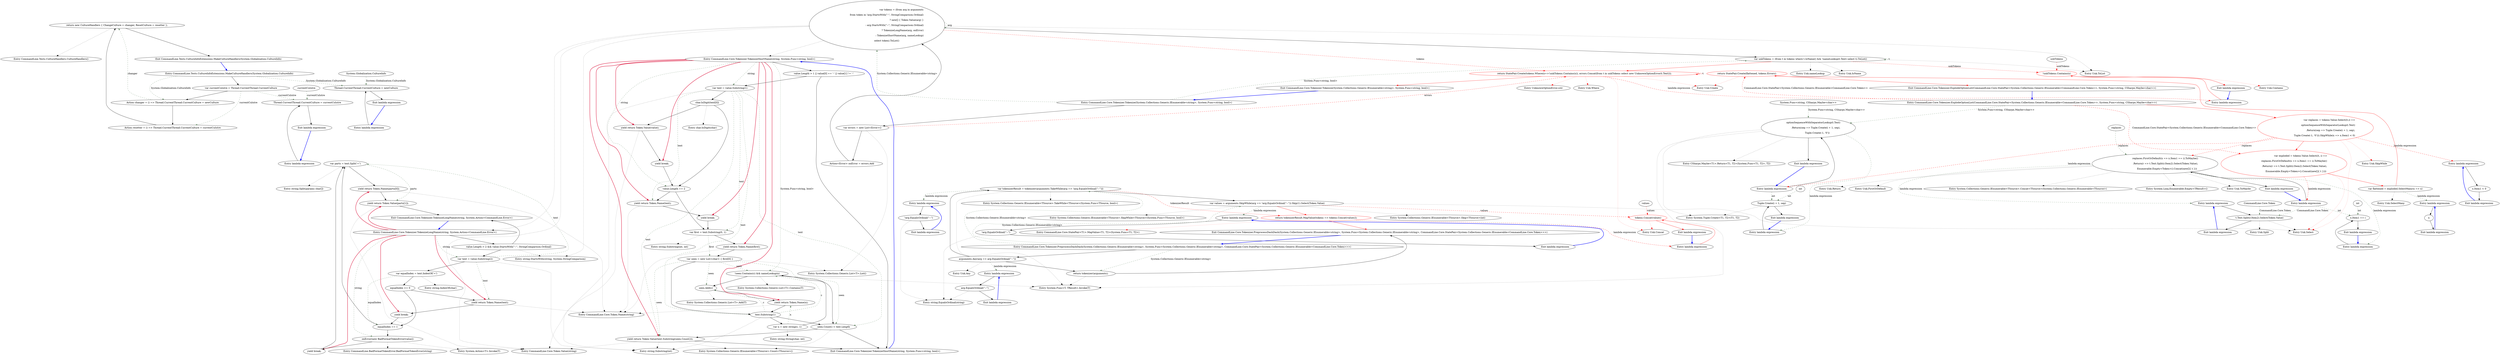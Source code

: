 digraph  {
m1_6 [label="Entry CommandLine.Tests.CultureHandlers.CultureHandlers()", span="12-12", cluster="CommandLine.Tests.CultureHandlers.CultureHandlers()", file="InstanceBuilder.cs"];
m1_10 [label="Entry lambda expression", span="26-26", cluster="lambda expression", file="InstanceBuilder.cs"];
m1_8 [label="Thread.CurrentThread.CurrentCulture = newCulture", span="24-24", cluster="lambda expression", file="InstanceBuilder.cs"];
m1_11 [label="Thread.CurrentThread.CurrentCulture = currentCulutre", span="26-26", cluster="lambda expression", file="InstanceBuilder.cs"];
m1_7 [label="Entry lambda expression", span="24-24", cluster="lambda expression", file="InstanceBuilder.cs"];
m1_9 [label="Exit lambda expression", span="24-24", cluster="lambda expression", file="InstanceBuilder.cs"];
m1_12 [label="Exit lambda expression", span="26-26", cluster="lambda expression", file="InstanceBuilder.cs"];
m1_0 [label="Entry CommandLine.Tests.CultureInfoExtensions.MakeCultureHandlers(System.Globalization.CultureInfo)", span="20-20", cluster="CommandLine.Tests.CultureInfoExtensions.MakeCultureHandlers(System.Globalization.CultureInfo)", file="InstanceBuilder.cs"];
m1_1 [label="var currentCulutre = Thread.CurrentThread.CurrentCulture", span="22-22", cluster="CommandLine.Tests.CultureInfoExtensions.MakeCultureHandlers(System.Globalization.CultureInfo)", file="InstanceBuilder.cs"];
m1_2 [label="Action changer = () => Thread.CurrentThread.CurrentCulture = newCulture", span="24-24", cluster="CommandLine.Tests.CultureInfoExtensions.MakeCultureHandlers(System.Globalization.CultureInfo)", file="InstanceBuilder.cs"];
m1_3 [label="Action resetter = () => Thread.CurrentThread.CurrentCulture = currentCulutre", span="26-26", cluster="CommandLine.Tests.CultureInfoExtensions.MakeCultureHandlers(System.Globalization.CultureInfo)", file="InstanceBuilder.cs"];
m1_4 [label="return new CultureHandlers { ChangeCulture = changer, ResetCulture = resetter };", span="28-28", cluster="CommandLine.Tests.CultureInfoExtensions.MakeCultureHandlers(System.Globalization.CultureInfo)", file="InstanceBuilder.cs"];
m1_5 [label="Exit CommandLine.Tests.CultureInfoExtensions.MakeCultureHandlers(System.Globalization.CultureInfo)", span="20-20", cluster="CommandLine.Tests.CultureInfoExtensions.MakeCultureHandlers(System.Globalization.CultureInfo)", file="InstanceBuilder.cs"];
m1_13 [label="System.Globalization.CultureInfo", span="", file="InstanceBuilder.cs"];
m1_14 [label=currentCulutre, span="", file="InstanceBuilder.cs"];
m2_130 [label="Entry string.Split(params char[])", span="0-0", cluster="string.Split(params char[])", file="Tokenizer.cs"];
m2_62 [label="Entry CSharpx.Maybe<T1>.Return<T1, T2>(System.Func<T1, T2>, T2)", span="126-126", cluster="CSharpx.Maybe<T1>.Return<T1, T2>(System.Func<T1, T2>, T2)", file="Tokenizer.cs"];
m2_14 [label="Entry Unk.nameLookup", span="", cluster="Unk.nameLookup", file="Tokenizer.cs"];
m2_75 [label="Entry System.Collections.Generic.IEnumerable<TSource>.Concat<TSource>(System.Collections.Generic.IEnumerable<TSource>)", span="0-0", cluster="System.Collections.Generic.IEnumerable<TSource>.Concat<TSource>(System.Collections.Generic.IEnumerable<TSource>)", file="Tokenizer.cs"];
m2_128 [label="Entry CommandLine.BadFormatTokenError.BadFormatTokenError(string)", span="196-196", cluster="CommandLine.BadFormatTokenError.BadFormatTokenError(string)", file="Tokenizer.cs"];
m2_8 [label="Entry string.StartsWith(string, System.StringComparison)", span="0-0", cluster="string.StartsWith(string, System.StringComparison)", file="Tokenizer.cs"];
m2_56 [label="Entry Unk.SkipWhile", span="", cluster="Unk.SkipWhile", file="Tokenizer.cs"];
m2_108 [label="Entry CommandLine.Core.Token.Name(string)", span="19-19", cluster="CommandLine.Core.Token.Name(string)", file="Tokenizer.cs"];
m2_129 [label="Entry System.Action<T>.Invoke(T)", span="0-0", cluster="System.Action<T>.Invoke(T)", file="Tokenizer.cs"];
m2_30 [label="Entry Unk.Any", span="", cluster="Unk.Any", file="Tokenizer.cs"];
m2_9 [label="Entry CommandLine.Core.Token.Value(string)", span="24-24", cluster="CommandLine.Core.Token.Value(string)", file="Tokenizer.cs"];
m2_13 [label="Entry Unk.IsName", span="", cluster="Unk.IsName", file="Tokenizer.cs"];
m2_32 [label="Entry System.Func<T, TResult>.Invoke(T)", span="0-0", cluster="System.Func<T, TResult>.Invoke(T)", file="Tokenizer.cs"];
m2_15 [label="Entry Unk.Where", span="", cluster="Unk.Where", file="Tokenizer.cs"];
m2_18 [label="Entry Unk.Create", span="", cluster="Unk.Create", file="Tokenizer.cs"];
m2_74 [label="Entry System.Linq.Enumerable.Empty<TResult>()", span="0-0", cluster="System.Linq.Enumerable.Empty<TResult>()", file="Tokenizer.cs"];
m2_109 [label="Entry string.Substring(int, int)", span="0-0", cluster="string.Substring(int, int)", file="Tokenizer.cs"];
m2_110 [label="Entry string.String(char, int)", span="0-0", cluster="string.String(char, int)", file="Tokenizer.cs"];
m2_22 [label="Entry Unk.Contains", span="", cluster="Unk.Contains", file="Tokenizer.cs"];
m2_73 [label="Entry Unk.ToMaybe", span="", cluster="Unk.ToMaybe", file="Tokenizer.cs"];
m2_61 [label="Entry System.Tuple.Create<T1, T2>(T1, T2)", span="0-0", cluster="System.Tuple.Create<T1, T2>(T1, T2)", file="Tokenizer.cs"];
m2_80 [label="Entry lambda expression", span="56-56", cluster="lambda expression", file="Tokenizer.cs"];
m2_20 [label="!unkTokens.Contains(x)", span="29-29", cluster="lambda expression", color=red, community=0, file="Tokenizer.cs"];
m2_19 [label="Entry lambda expression", span="29-29", cluster="lambda expression", file="Tokenizer.cs"];
m2_21 [label="Exit lambda expression", span="29-29", cluster="lambda expression", file="Tokenizer.cs"];
m2_37 [label="Entry lambda expression", span="36-36", cluster="lambda expression", file="Tokenizer.cs"];
m2_41 [label="Entry lambda expression", span="38-38", cluster="lambda expression", file="Tokenizer.cs"];
m2_44 [label="Entry lambda expression", span="39-39", cluster="lambda expression", file="Tokenizer.cs"];
m2_48 [label="tokens.Concat(values)", span="40-40", cluster="lambda expression", color=red, community=0, file="Tokenizer.cs"];
m2_47 [label="Entry lambda expression", span="40-40", cluster="lambda expression", file="Tokenizer.cs"];
m2_38 [label="arg.EqualsOrdinal(''--'')", span="36-36", cluster="lambda expression", file="Tokenizer.cs"];
m2_39 [label="Exit lambda expression", span="36-36", cluster="lambda expression", file="Tokenizer.cs"];
m2_42 [label="!arg.EqualsOrdinal(''--'')", span="38-38", cluster="lambda expression", file="Tokenizer.cs"];
m2_43 [label="Exit lambda expression", span="38-38", cluster="lambda expression", file="Tokenizer.cs"];
m2_45 [label="!arg.EqualsOrdinal(''--'')", span="39-39", cluster="lambda expression", file="Tokenizer.cs"];
m2_46 [label="Exit lambda expression", span="39-39", cluster="lambda expression", file="Tokenizer.cs"];
m2_49 [label="Exit lambda expression", span="40-40", cluster="lambda expression", file="Tokenizer.cs"];
m2_59 [label="optionSequenceWithSeparatorLookup(t.Text)\r\n                    .Return(sep => Tuple.Create(i + 1, sep),\r\n                        Tuple.Create(-1, '\0'))", span="50-52", cluster="lambda expression", file="Tokenizer.cs"];
m2_58 [label="Entry lambda expression", span="49-52", cluster="lambda expression", file="Tokenizer.cs"];
m2_66 [label="Entry lambda expression", span="52-52", cluster="lambda expression", file="Tokenizer.cs"];
m2_70 [label="replaces.FirstOrDefault(x => x.Item1 == i).ToMaybe()\r\n                            .Return(r => t.Text.Split(r.Item2).Select(Token.Value),\r\n                                Enumerable.Empty<Token>().Concat(new[]{ t }))", span="55-57", cluster="lambda expression", file="Tokenizer.cs"];
m2_69 [label="Entry lambda expression", span="54-57", cluster="lambda expression", file="Tokenizer.cs"];
m2_84 [label="Entry lambda expression", span="59-59", cluster="lambda expression", file="Tokenizer.cs"];
m2_64 [label="Tuple.Create(i + 1, sep)", span="51-51", cluster="lambda expression", file="Tokenizer.cs"];
m2_60 [label="Exit lambda expression", span="49-52", cluster="lambda expression", file="Tokenizer.cs"];
m2_63 [label="Entry lambda expression", span="51-51", cluster="lambda expression", file="Tokenizer.cs"];
m2_65 [label="Exit lambda expression", span="51-51", cluster="lambda expression", file="Tokenizer.cs"];
m2_67 [label="x.Item1 < 0", span="52-52", cluster="lambda expression", file="Tokenizer.cs"];
m2_68 [label="Exit lambda expression", span="52-52", cluster="lambda expression", file="Tokenizer.cs"];
m2_78 [label="x.Item1 == i", span="55-55", cluster="lambda expression", file="Tokenizer.cs"];
m2_81 [label="t.Text.Split(r.Item2).Select(Token.Value)", span="56-56", cluster="lambda expression", file="Tokenizer.cs"];
m2_71 [label="Exit lambda expression", span="54-57", cluster="lambda expression", file="Tokenizer.cs"];
m2_77 [label="Entry lambda expression", span="55-55", cluster="lambda expression", file="Tokenizer.cs"];
m2_79 [label="Exit lambda expression", span="55-55", cluster="lambda expression", file="Tokenizer.cs"];
m2_82 [label="Exit lambda expression", span="56-56", cluster="lambda expression", file="Tokenizer.cs"];
m2_85 [label=x, span="59-59", cluster="lambda expression", file="Tokenizer.cs"];
m2_86 [label="Exit lambda expression", span="59-59", cluster="lambda expression", file="Tokenizer.cs"];
m2_34 [label="Entry System.Collections.Generic.IEnumerable<TSource>.Skip<TSource>(int)", span="0-0", cluster="System.Collections.Generic.IEnumerable<TSource>.Skip<TSource>(int)", file="Tokenizer.cs"];
m2_10 [label="Entry CommandLine.Core.Tokenizer.TokenizeLongName(string, System.Action<CommandLine.Error>)", span="109-109", cluster="CommandLine.Core.Tokenizer.TokenizeLongName(string, System.Action<CommandLine.Error>)", file="Tokenizer.cs"];
m2_114 [label="value.Length > 2 && value.StartsWith(''--'', StringComparison.Ordinal)", span="113-113", cluster="CommandLine.Core.Tokenizer.TokenizeLongName(string, System.Action<CommandLine.Error>)", file="Tokenizer.cs"];
m2_118 [label="yield return Token.Name(text);", span="119-119", cluster="CommandLine.Core.Tokenizer.TokenizeLongName(string, System.Action<CommandLine.Error>)", file="Tokenizer.cs"];
m2_119 [label="yield break;", span="120-120", cluster="CommandLine.Core.Tokenizer.TokenizeLongName(string, System.Action<CommandLine.Error>)", file="Tokenizer.cs"];
m2_122 [label="yield break;", span="125-125", cluster="CommandLine.Core.Tokenizer.TokenizeLongName(string, System.Action<CommandLine.Error>)", file="Tokenizer.cs"];
m2_124 [label="yield return Token.Name(parts[0]);", span="128-128", cluster="CommandLine.Core.Tokenizer.TokenizeLongName(string, System.Action<CommandLine.Error>)", file="Tokenizer.cs"];
m2_125 [label="yield return Token.Value(parts[1]);", span="129-129", cluster="CommandLine.Core.Tokenizer.TokenizeLongName(string, System.Action<CommandLine.Error>)", file="Tokenizer.cs"];
m2_115 [label="var text = value.Substring(2)", span="115-115", cluster="CommandLine.Core.Tokenizer.TokenizeLongName(string, System.Action<CommandLine.Error>)", file="Tokenizer.cs"];
m2_121 [label="onError(new BadFormatTokenError(value))", span="124-124", cluster="CommandLine.Core.Tokenizer.TokenizeLongName(string, System.Action<CommandLine.Error>)", file="Tokenizer.cs"];
m2_116 [label="var equalIndex = text.IndexOf('=')", span="116-116", cluster="CommandLine.Core.Tokenizer.TokenizeLongName(string, System.Action<CommandLine.Error>)", file="Tokenizer.cs"];
m2_123 [label="var parts = text.Split('=')", span="127-127", cluster="CommandLine.Core.Tokenizer.TokenizeLongName(string, System.Action<CommandLine.Error>)", file="Tokenizer.cs"];
m2_117 [label="equalIndex <= 0", span="117-117", cluster="CommandLine.Core.Tokenizer.TokenizeLongName(string, System.Action<CommandLine.Error>)", file="Tokenizer.cs"];
m2_120 [label="equalIndex == 1", span="122-122", cluster="CommandLine.Core.Tokenizer.TokenizeLongName(string, System.Action<CommandLine.Error>)", file="Tokenizer.cs"];
m2_126 [label="Exit CommandLine.Core.Tokenizer.TokenizeLongName(string, System.Action<CommandLine.Error>)", span="109-109", cluster="CommandLine.Core.Tokenizer.TokenizeLongName(string, System.Action<CommandLine.Error>)", file="Tokenizer.cs"];
m2_33 [label="Entry System.Collections.Generic.IEnumerable<TSource>.SkipWhile<TSource>(System.Func<TSource, bool>)", span="0-0", cluster="System.Collections.Generic.IEnumerable<TSource>.SkipWhile<TSource>(System.Func<TSource, bool>)", file="Tokenizer.cs"];
m2_17 [label="Entry Unk.Concat", span="", cluster="Unk.Concat", file="Tokenizer.cs"];
m2_40 [label="Entry string.EqualsOrdinal(string)", span="35-35", cluster="string.EqualsOrdinal(string)", file="Tokenizer.cs"];
m2_31 [label="Entry System.Collections.Generic.IEnumerable<TSource>.TakeWhile<TSource>(System.Func<TSource, bool>)", span="0-0", cluster="System.Collections.Generic.IEnumerable<TSource>.TakeWhile<TSource>(System.Func<TSource, bool>)", file="Tokenizer.cs"];
m2_127 [label="Entry string.IndexOf(char)", span="0-0", cluster="string.IndexOf(char)", file="Tokenizer.cs"];
m2_35 [label="Entry Unk.Select", span="", cluster="Unk.Select", file="Tokenizer.cs"];
m2_36 [label="Entry CommandLine.Core.StatePair<T1>.MapValue<T1, T2>(System.Func<T1, T2>)", span="66-66", cluster="CommandLine.Core.StatePair<T1>.MapValue<T1, T2>(System.Func<T1, T2>)", file="Tokenizer.cs"];
m2_0 [label="Entry CommandLine.Core.Tokenizer.Tokenize(System.Collections.Generic.IEnumerable<string>, System.Func<string, bool>)", span="12-12", cluster="CommandLine.Core.Tokenizer.Tokenize(System.Collections.Generic.IEnumerable<string>, System.Func<string, bool>)", file="Tokenizer.cs"];
m2_1 [label="var errors = new List<Error>()", span="16-16", cluster="CommandLine.Core.Tokenizer.Tokenize(System.Collections.Generic.IEnumerable<string>, System.Func<string, bool>)", file="Tokenizer.cs"];
m2_3 [label="var tokens = (from arg in arguments\r\n                          from token in !arg.StartsWith(''-'', StringComparison.Ordinal)\r\n                               ? new[] { Token.Value(arg) }\r\n                               : arg.StartsWith(''--'', StringComparison.Ordinal)\r\n                                     ? TokenizeLongName(arg, onError)\r\n                                     : TokenizeShortName(arg, nameLookup)\r\n                          select token).ToList()", span="19-25", cluster="CommandLine.Core.Tokenizer.Tokenize(System.Collections.Generic.IEnumerable<string>, System.Func<string, bool>)", file="Tokenizer.cs"];
m2_4 [label="var unkTokens = (from t in tokens where t.IsName() && !nameLookup(t.Text) select t).ToList()", span="27-27", cluster="CommandLine.Core.Tokenizer.Tokenize(System.Collections.Generic.IEnumerable<string>, System.Func<string, bool>)", file="Tokenizer.cs"];
m2_2 [label="Action<Error> onError = errors.Add", span="17-17", cluster="CommandLine.Core.Tokenizer.Tokenize(System.Collections.Generic.IEnumerable<string>, System.Func<string, bool>)", file="Tokenizer.cs"];
m2_5 [label="return StatePair.Create(tokens.Where(x=>!unkTokens.Contains(x)), errors.Concat(from t in unkTokens select new UnknownOptionError(t.Text)));", span="29-29", cluster="CommandLine.Core.Tokenizer.Tokenize(System.Collections.Generic.IEnumerable<string>, System.Func<string, bool>)", color=red, community=0, file="Tokenizer.cs"];
m2_6 [label="Exit CommandLine.Core.Tokenizer.Tokenize(System.Collections.Generic.IEnumerable<string>, System.Func<string, bool>)", span="12-12", cluster="CommandLine.Core.Tokenizer.Tokenize(System.Collections.Generic.IEnumerable<string>, System.Func<string, bool>)", file="Tokenizer.cs"];
m2_23 [label="Entry CommandLine.Core.Tokenizer.PreprocessDashDash(System.Collections.Generic.IEnumerable<string>, System.Func<System.Collections.Generic.IEnumerable<string>, CommandLine.Core.StatePair<System.Collections.Generic.IEnumerable<CommandLine.Core.Token>>>)", span="32-32", cluster="CommandLine.Core.Tokenizer.PreprocessDashDash(System.Collections.Generic.IEnumerable<string>, System.Func<System.Collections.Generic.IEnumerable<string>, CommandLine.Core.StatePair<System.Collections.Generic.IEnumerable<CommandLine.Core.Token>>>)", file="Tokenizer.cs"];
m2_24 [label="arguments.Any(arg => arg.EqualsOrdinal(''--''))", span="36-36", cluster="CommandLine.Core.Tokenizer.PreprocessDashDash(System.Collections.Generic.IEnumerable<string>, System.Func<System.Collections.Generic.IEnumerable<string>, CommandLine.Core.StatePair<System.Collections.Generic.IEnumerable<CommandLine.Core.Token>>>)", file="Tokenizer.cs"];
m2_25 [label="var tokenizerResult = tokenizer(arguments.TakeWhile(arg => !arg.EqualsOrdinal(''--'')))", span="38-38", cluster="CommandLine.Core.Tokenizer.PreprocessDashDash(System.Collections.Generic.IEnumerable<string>, System.Func<System.Collections.Generic.IEnumerable<string>, CommandLine.Core.StatePair<System.Collections.Generic.IEnumerable<CommandLine.Core.Token>>>)", file="Tokenizer.cs"];
m2_26 [label="var values = arguments.SkipWhile(arg => !arg.EqualsOrdinal(''--'')).Skip(1).Select(Token.Value)", span="39-39", cluster="CommandLine.Core.Tokenizer.PreprocessDashDash(System.Collections.Generic.IEnumerable<string>, System.Func<System.Collections.Generic.IEnumerable<string>, CommandLine.Core.StatePair<System.Collections.Generic.IEnumerable<CommandLine.Core.Token>>>)", file="Tokenizer.cs"];
m2_28 [label="return tokenizer(arguments);", span="42-42", cluster="CommandLine.Core.Tokenizer.PreprocessDashDash(System.Collections.Generic.IEnumerable<string>, System.Func<System.Collections.Generic.IEnumerable<string>, CommandLine.Core.StatePair<System.Collections.Generic.IEnumerable<CommandLine.Core.Token>>>)", file="Tokenizer.cs"];
m2_27 [label="return tokenizerResult.MapValue(tokens => tokens.Concat(values));", span="40-40", cluster="CommandLine.Core.Tokenizer.PreprocessDashDash(System.Collections.Generic.IEnumerable<string>, System.Func<System.Collections.Generic.IEnumerable<string>, CommandLine.Core.StatePair<System.Collections.Generic.IEnumerable<CommandLine.Core.Token>>>)", color=red, community=0, file="Tokenizer.cs"];
m2_29 [label="Exit CommandLine.Core.Tokenizer.PreprocessDashDash(System.Collections.Generic.IEnumerable<string>, System.Func<System.Collections.Generic.IEnumerable<string>, CommandLine.Core.StatePair<System.Collections.Generic.IEnumerable<CommandLine.Core.Token>>>)", span="32-32", cluster="CommandLine.Core.Tokenizer.PreprocessDashDash(System.Collections.Generic.IEnumerable<string>, System.Func<System.Collections.Generic.IEnumerable<string>, CommandLine.Core.StatePair<System.Collections.Generic.IEnumerable<CommandLine.Core.Token>>>)", file="Tokenizer.cs"];
m2_12 [label="Entry Unk.ToList", span="", cluster="Unk.ToList", file="Tokenizer.cs"];
m2_76 [label="Entry Unk.Return", span="", cluster="Unk.Return", file="Tokenizer.cs"];
m2_112 [label="Entry System.Collections.Generic.List<T>.Add(T)", span="0-0", cluster="System.Collections.Generic.List<T>.Add(T)", file="Tokenizer.cs"];
m2_107 [label="Entry char.IsDigit(char)", span="0-0", cluster="char.IsDigit(char)", file="Tokenizer.cs"];
m2_7 [label="Entry System.Collections.Generic.List<T>.List()", span="0-0", cluster="System.Collections.Generic.List<T>.List()", file="Tokenizer.cs"];
m2_16 [label="Entry UnknownOptionError.cstr", span="", cluster="UnknownOptionError.cstr", file="Tokenizer.cs"];
m2_113 [label="Entry System.Collections.Generic.IEnumerable<TSource>.Count<TSource>()", span="0-0", cluster="System.Collections.Generic.IEnumerable<TSource>.Count<TSource>()", file="Tokenizer.cs"];
m2_57 [label="Entry Unk.SelectMany", span="", cluster="Unk.SelectMany", file="Tokenizer.cs"];
m2_72 [label="Entry Unk.FirstOrDefault", span="", cluster="Unk.FirstOrDefault", file="Tokenizer.cs"];
m2_83 [label="Entry Unk.Split", span="", cluster="Unk.Split", file="Tokenizer.cs"];
m2_11 [label="Entry CommandLine.Core.Tokenizer.TokenizeShortName(string, System.Func<string, bool>)", span="64-64", cluster="CommandLine.Core.Tokenizer.TokenizeShortName(string, System.Func<string, bool>)", file="Tokenizer.cs"];
m2_87 [label="value.Length > 1 || value[0] == '-' || value[1] != '-'", span="68-68", cluster="CommandLine.Core.Tokenizer.TokenizeShortName(string, System.Func<string, bool>)", file="Tokenizer.cs"];
m2_90 [label="yield return Token.Value(value);", span="74-74", cluster="CommandLine.Core.Tokenizer.TokenizeShortName(string, System.Func<string, bool>)", file="Tokenizer.cs"];
m2_91 [label="yield break;", span="75-75", cluster="CommandLine.Core.Tokenizer.TokenizeShortName(string, System.Func<string, bool>)", file="Tokenizer.cs"];
m2_93 [label="yield return Token.Name(text);", span="80-80", cluster="CommandLine.Core.Tokenizer.TokenizeShortName(string, System.Func<string, bool>)", file="Tokenizer.cs"];
m2_94 [label="yield break;", span="81-81", cluster="CommandLine.Core.Tokenizer.TokenizeShortName(string, System.Func<string, bool>)", file="Tokenizer.cs"];
m2_96 [label="yield return Token.Name(first);", span="85-85", cluster="CommandLine.Core.Tokenizer.TokenizeShortName(string, System.Func<string, bool>)", file="Tokenizer.cs"];
m2_102 [label="yield return Token.Name(n);", span="95-95", cluster="CommandLine.Core.Tokenizer.TokenizeShortName(string, System.Func<string, bool>)", file="Tokenizer.cs"];
m2_104 [label="yield return Token.Value(text.Substring(seen.Count()));", span="104-104", cluster="CommandLine.Core.Tokenizer.TokenizeShortName(string, System.Func<string, bool>)", file="Tokenizer.cs"];
m2_88 [label="var text = value.Substring(1)", span="70-70", cluster="CommandLine.Core.Tokenizer.TokenizeShortName(string, System.Func<string, bool>)", file="Tokenizer.cs"];
m2_92 [label="value.Length == 2", span="78-78", cluster="CommandLine.Core.Tokenizer.TokenizeShortName(string, System.Func<string, bool>)", file="Tokenizer.cs"];
m2_100 [label="!seen.Contains(c) && nameLookup(n)", span="92-92", cluster="CommandLine.Core.Tokenizer.TokenizeShortName(string, System.Func<string, bool>)", file="Tokenizer.cs"];
m2_89 [label="char.IsDigit(text[0])", span="72-72", cluster="CommandLine.Core.Tokenizer.TokenizeShortName(string, System.Func<string, bool>)", file="Tokenizer.cs"];
m2_95 [label="var first = text.Substring(0, 1)", span="84-84", cluster="CommandLine.Core.Tokenizer.TokenizeShortName(string, System.Func<string, bool>)", file="Tokenizer.cs"];
m2_98 [label="text.Substring(1)", span="89-89", cluster="CommandLine.Core.Tokenizer.TokenizeShortName(string, System.Func<string, bool>)", file="Tokenizer.cs"];
m2_103 [label="seen.Count() < text.Length", span="102-102", cluster="CommandLine.Core.Tokenizer.TokenizeShortName(string, System.Func<string, bool>)", file="Tokenizer.cs"];
m2_97 [label="var seen = new List<char> { first[0] }", span="87-87", cluster="CommandLine.Core.Tokenizer.TokenizeShortName(string, System.Func<string, bool>)", file="Tokenizer.cs"];
m2_101 [label="seen.Add(c)", span="94-94", cluster="CommandLine.Core.Tokenizer.TokenizeShortName(string, System.Func<string, bool>)", file="Tokenizer.cs"];
m2_99 [label="var n = new string(c, 1)", span="91-91", cluster="CommandLine.Core.Tokenizer.TokenizeShortName(string, System.Func<string, bool>)", file="Tokenizer.cs"];
m2_105 [label="Exit CommandLine.Core.Tokenizer.TokenizeShortName(string, System.Func<string, bool>)", span="64-64", cluster="CommandLine.Core.Tokenizer.TokenizeShortName(string, System.Func<string, bool>)", file="Tokenizer.cs"];
m2_50 [label="Entry CommandLine.Core.Tokenizer.ExplodeOptionList(CommandLine.Core.StatePair<System.Collections.Generic.IEnumerable<CommandLine.Core.Token>>, System.Func<string, CSharpx.Maybe<char>>)", span="45-45", cluster="CommandLine.Core.Tokenizer.ExplodeOptionList(CommandLine.Core.StatePair<System.Collections.Generic.IEnumerable<CommandLine.Core.Token>>, System.Func<string, CSharpx.Maybe<char>>)", file="Tokenizer.cs"];
m2_51 [label="var replaces = tokens.Value.Select((t,i) =>\r\n                optionSequenceWithSeparatorLookup(t.Text)\r\n                    .Return(sep => Tuple.Create(i + 1, sep),\r\n                        Tuple.Create(-1, '\0'))).SkipWhile(x => x.Item1 < 0)", span="49-52", cluster="CommandLine.Core.Tokenizer.ExplodeOptionList(CommandLine.Core.StatePair<System.Collections.Generic.IEnumerable<CommandLine.Core.Token>>, System.Func<string, CSharpx.Maybe<char>>)", color=red, community=1, file="Tokenizer.cs"];
m2_52 [label="var exploded = tokens.Value.Select((t, i) =>\r\n                        replaces.FirstOrDefault(x => x.Item1 == i).ToMaybe()\r\n                            .Return(r => t.Text.Split(r.Item2).Select(Token.Value),\r\n                                Enumerable.Empty<Token>().Concat(new[]{ t })))", span="54-57", cluster="CommandLine.Core.Tokenizer.ExplodeOptionList(CommandLine.Core.StatePair<System.Collections.Generic.IEnumerable<CommandLine.Core.Token>>, System.Func<string, CSharpx.Maybe<char>>)", color=red, community=1, file="Tokenizer.cs"];
m2_54 [label="return StatePair.Create(flattened, tokens.Errors);", span="61-61", cluster="CommandLine.Core.Tokenizer.ExplodeOptionList(CommandLine.Core.StatePair<System.Collections.Generic.IEnumerable<CommandLine.Core.Token>>, System.Func<string, CSharpx.Maybe<char>>)", color=red, community=0, file="Tokenizer.cs"];
m2_53 [label="var flattened = exploded.SelectMany(x => x)", span="59-59", cluster="CommandLine.Core.Tokenizer.ExplodeOptionList(CommandLine.Core.StatePair<System.Collections.Generic.IEnumerable<CommandLine.Core.Token>>, System.Func<string, CSharpx.Maybe<char>>)", file="Tokenizer.cs"];
m2_55 [label="Exit CommandLine.Core.Tokenizer.ExplodeOptionList(CommandLine.Core.StatePair<System.Collections.Generic.IEnumerable<CommandLine.Core.Token>>, System.Func<string, CSharpx.Maybe<char>>)", span="45-45", cluster="CommandLine.Core.Tokenizer.ExplodeOptionList(CommandLine.Core.StatePair<System.Collections.Generic.IEnumerable<CommandLine.Core.Token>>, System.Func<string, CSharpx.Maybe<char>>)", file="Tokenizer.cs"];
m2_111 [label="Entry System.Collections.Generic.List<T>.Contains(T)", span="0-0", cluster="System.Collections.Generic.List<T>.Contains(T)", file="Tokenizer.cs"];
m2_106 [label="Entry string.Substring(int)", span="0-0", cluster="string.Substring(int)", file="Tokenizer.cs"];
m2_131 [label=unkTokens, span="", file="Tokenizer.cs"];
m2_132 [label=values, span="", file="Tokenizer.cs"];
m2_133 [label="System.Func<string, CSharpx.Maybe<char>>", span="", file="Tokenizer.cs"];
m2_134 [label=int, span="", file="Tokenizer.cs"];
m2_135 [label=replaces, span="", file="Tokenizer.cs"];
m2_136 [label=int, span="", file="Tokenizer.cs"];
m2_137 [label="CommandLine.Core.Token", span="", file="Tokenizer.cs"];
m1_10 -> m1_11  [key=0, style=solid];
m1_8 -> m1_9  [key=0, style=solid];
m1_11 -> m1_12  [key=0, style=solid];
m1_7 -> m1_8  [key=0, style=solid];
m1_9 -> m1_7  [key=0, style=bold, color=blue];
m1_12 -> m1_10  [key=0, style=bold, color=blue];
m1_0 -> m1_1  [key=0, style=solid];
m1_0 -> m1_2  [key=1, style=dashed, color=darkseagreen4, label="System.Globalization.CultureInfo"];
m1_0 -> m1_8  [key=1, style=dashed, color=darkseagreen4, label="System.Globalization.CultureInfo"];
m1_1 -> m1_2  [key=0, style=solid];
m1_1 -> m1_3  [key=1, style=dashed, color=darkseagreen4, label=currentCulutre];
m1_1 -> m1_11  [key=1, style=dashed, color=darkseagreen4, label=currentCulutre];
m1_2 -> m1_3  [key=0, style=solid];
m1_2 -> m1_4  [key=1, style=dashed, color=darkseagreen4, label=changer];
m1_3 -> m1_4  [key=0, style=solid];
m1_4 -> m1_5  [key=0, style=solid];
m1_4 -> m1_6  [key=2, style=dotted];
m1_5 -> m1_0  [key=0, style=bold, color=blue];
m1_13 -> m1_8  [key=1, style=dashed, color=darkseagreen4, label="System.Globalization.CultureInfo"];
m1_14 -> m1_11  [key=1, style=dashed, color=darkseagreen4, label=currentCulutre];
m2_80 -> m2_81  [key=0, style=solid];
m2_20 -> m2_21  [key=0, style=solid, color=red];
m2_20 -> m2_22  [key=2, style=dotted, color=red];
m2_19 -> m2_20  [key=0, style=solid, color=red];
m2_21 -> m2_19  [key=0, style=bold, color=blue];
m2_37 -> m2_38  [key=0, style=solid];
m2_41 -> m2_42  [key=0, style=solid];
m2_44 -> m2_45  [key=0, style=solid];
m2_48 -> m2_49  [key=0, style=solid, color=red];
m2_48 -> m2_17  [key=2, style=dotted, color=red];
m2_47 -> m2_48  [key=0, style=solid, color=red];
m2_38 -> m2_39  [key=0, style=solid];
m2_38 -> m2_40  [key=2, style=dotted];
m2_39 -> m2_37  [key=0, style=bold, color=blue];
m2_42 -> m2_43  [key=0, style=solid];
m2_42 -> m2_40  [key=2, style=dotted];
m2_43 -> m2_41  [key=0, style=bold, color=blue];
m2_45 -> m2_46  [key=0, style=solid];
m2_45 -> m2_40  [key=2, style=dotted];
m2_46 -> m2_44  [key=0, style=bold, color=blue];
m2_49 -> m2_47  [key=0, style=bold, color=blue];
m2_59 -> m2_60  [key=0, style=solid];
m2_59 -> m2_32  [key=2, style=dotted];
m2_59 -> m2_61  [key=2, style=dotted];
m2_59 -> m2_62  [key=2, style=dotted];
m2_59 -> m2_63  [key=1, style=dashed, color=darkseagreen4, label="lambda expression"];
m2_58 -> m2_59  [key=0, style=solid];
m2_58 -> m2_64  [key=1, style=dashed, color=darkseagreen4, label=int];
m2_66 -> m2_67  [key=0, style=solid];
m2_70 -> m2_71  [key=0, style=solid];
m2_70 -> m2_72  [key=2, style=dotted];
m2_70 -> m2_73  [key=2, style=dotted];
m2_70 -> m2_74  [key=2, style=dotted];
m2_70 -> m2_75  [key=2, style=dotted];
m2_70 -> m2_76  [key=2, style=dotted];
m2_70 -> m2_77  [key=1, style=dashed, color=darkseagreen4, label="lambda expression"];
m2_70 -> m2_80  [key=1, style=dashed, color=darkseagreen4, label="lambda expression"];
m2_69 -> m2_70  [key=0, style=solid];
m2_69 -> m2_78  [key=1, style=dashed, color=darkseagreen4, label=int];
m2_69 -> m2_81  [key=1, style=dashed, color=darkseagreen4, label="CommandLine.Core.Token"];
m2_84 -> m2_85  [key=0, style=solid];
m2_64 -> m2_65  [key=0, style=solid];
m2_64 -> m2_61  [key=2, style=dotted];
m2_60 -> m2_58  [key=0, style=bold, color=blue];
m2_63 -> m2_64  [key=0, style=solid];
m2_65 -> m2_63  [key=0, style=bold, color=blue];
m2_67 -> m2_68  [key=0, style=solid];
m2_68 -> m2_66  [key=0, style=bold, color=blue];
m2_78 -> m2_79  [key=0, style=solid];
m2_81 -> m2_82  [key=0, style=solid];
m2_81 -> m2_83  [key=2, style=dotted];
m2_81 -> m2_35  [key=2, style=dotted];
m2_71 -> m2_69  [key=0, style=bold, color=blue];
m2_77 -> m2_78  [key=0, style=solid];
m2_79 -> m2_77  [key=0, style=bold, color=blue];
m2_82 -> m2_80  [key=0, style=bold, color=blue];
m2_85 -> m2_86  [key=0, style=solid];
m2_86 -> m2_84  [key=0, style=bold, color=blue];
m2_10 -> m2_114  [key=0, style=solid];
m2_10 -> m2_118  [key=0, style=bold, color=crimson];
m2_10 -> m2_119  [key=0, style=bold, color=crimson];
m2_10 -> m2_122  [key=0, style=bold, color=crimson];
m2_10 -> m2_124  [key=0, style=bold, color=crimson];
m2_10 -> m2_125  [key=0, style=bold, color=crimson];
m2_10 -> m2_115  [key=1, style=dashed, color=darkseagreen4, label=string];
m2_10 -> m2_121  [key=1, style=dashed, color=darkseagreen4, label=string];
m2_114 -> m2_115  [key=0, style=solid];
m2_114 -> m2_126  [key=0, style=solid];
m2_114 -> m2_8  [key=2, style=dotted];
m2_118 -> m2_119  [key=0, style=solid];
m2_118 -> m2_108  [key=2, style=dotted];
m2_119 -> m2_120  [key=0, style=solid];
m2_122 -> m2_123  [key=0, style=solid];
m2_124 -> m2_125  [key=0, style=solid];
m2_124 -> m2_108  [key=2, style=dotted];
m2_125 -> m2_126  [key=0, style=solid];
m2_125 -> m2_9  [key=2, style=dotted];
m2_115 -> m2_116  [key=0, style=solid];
m2_115 -> m2_106  [key=2, style=dotted];
m2_115 -> m2_118  [key=1, style=dashed, color=darkseagreen4, label=text];
m2_115 -> m2_123  [key=1, style=dashed, color=darkseagreen4, label=text];
m2_121 -> m2_122  [key=0, style=solid];
m2_121 -> m2_128  [key=2, style=dotted];
m2_121 -> m2_129  [key=2, style=dotted];
m2_116 -> m2_117  [key=0, style=solid];
m2_116 -> m2_127  [key=2, style=dotted];
m2_116 -> m2_120  [key=1, style=dashed, color=darkseagreen4, label=equalIndex];
m2_123 -> m2_124  [key=0, style=solid];
m2_123 -> m2_130  [key=2, style=dotted];
m2_123 -> m2_125  [key=1, style=dashed, color=darkseagreen4, label=parts];
m2_117 -> m2_118  [key=0, style=solid];
m2_117 -> m2_120  [key=0, style=solid];
m2_120 -> m2_121  [key=0, style=solid];
m2_120 -> m2_123  [key=0, style=solid];
m2_126 -> m2_10  [key=0, style=bold, color=blue];
m2_0 -> m2_1  [key=0, style=solid];
m2_0 -> m2_3  [key=1, style=dashed, color=darkseagreen4, label="System.Collections.Generic.IEnumerable<string>"];
m2_0 -> m2_4  [key=1, style=dashed, color=darkseagreen4, label="System.Func<string, bool>"];
m2_1 -> m2_2  [key=0, style=solid];
m2_1 -> m2_7  [key=2, style=dotted];
m2_1 -> m2_5  [key=1, style=dashed, color=red, label=errors];
m2_3 -> m2_4  [key=0, style=solid];
m2_3 -> m2_8  [key=2, style=dotted];
m2_3 -> m2_9  [key=2, style=dotted];
m2_3 -> m2_10  [key=2, style=dotted];
m2_3 -> m2_11  [key=2, style=dotted];
m2_3 -> m2_12  [key=2, style=dotted];
m2_3 -> m2_3  [key=1, style=dashed, color=darkseagreen4, label=arg];
m2_3 -> m2_5  [key=1, style=dashed, color=red, label=tokens];
m2_4 -> m2_5  [key=0, style=solid, color=red];
m2_4 -> m2_13  [key=2, style=dotted];
m2_4 -> m2_14  [key=2, style=dotted];
m2_4 -> m2_12  [key=2, style=dotted];
m2_4 -> m2_4  [key=1, style=dashed, color=darkseagreen4, label=t];
m2_4 -> m2_20  [key=1, style=dashed, color=red, label=unkTokens];
m2_2 -> m2_3  [key=0, style=solid];
m2_5 -> m2_6  [key=0, style=solid, color=red];
m2_5 -> m2_15  [key=2, style=dotted, color=red];
m2_5 -> m2_16  [key=2, style=dotted, color=red];
m2_5 -> m2_17  [key=2, style=dotted, color=red];
m2_5 -> m2_18  [key=2, style=dotted, color=red];
m2_5 -> m2_19  [key=1, style=dashed, color=red, label="lambda expression"];
m2_5 -> m2_5  [key=1, style=dashed, color=red, label=t];
m2_6 -> m2_0  [key=0, style=bold, color=blue];
m2_23 -> m2_24  [key=0, style=solid];
m2_23 -> m2_25  [key=1, style=dashed, color=darkseagreen4, label="System.Collections.Generic.IEnumerable<string>"];
m2_23 -> m2_26  [key=1, style=dashed, color=darkseagreen4, label="System.Collections.Generic.IEnumerable<string>"];
m2_23 -> m2_28  [key=1, style=dashed, color=darkseagreen4, label="System.Collections.Generic.IEnumerable<string>"];
m2_24 -> m2_25  [key=0, style=solid];
m2_24 -> m2_28  [key=0, style=solid];
m2_24 -> m2_30  [key=2, style=dotted];
m2_24 -> m2_37  [key=1, style=dashed, color=darkseagreen4, label="lambda expression"];
m2_25 -> m2_26  [key=0, style=solid];
m2_25 -> m2_31  [key=2, style=dotted];
m2_25 -> m2_32  [key=2, style=dotted];
m2_25 -> m2_41  [key=1, style=dashed, color=darkseagreen4, label="lambda expression"];
m2_25 -> m2_27  [key=1, style=dashed, color=red, label=tokenizerResult];
m2_26 -> m2_27  [key=0, style=solid, color=red];
m2_26 -> m2_33  [key=2, style=dotted];
m2_26 -> m2_34  [key=2, style=dotted];
m2_26 -> m2_35  [key=2, style=dotted];
m2_26 -> m2_44  [key=1, style=dashed, color=darkseagreen4, label="lambda expression"];
m2_26 -> m2_48  [key=1, style=dashed, color=red, label=values];
m2_28 -> m2_29  [key=0, style=solid];
m2_28 -> m2_32  [key=2, style=dotted];
m2_27 -> m2_29  [key=0, style=solid, color=red];
m2_27 -> m2_36  [key=2, style=dotted, color=red];
m2_27 -> m2_47  [key=1, style=dashed, color=red, label="lambda expression"];
m2_29 -> m2_23  [key=0, style=bold, color=blue];
m2_11 -> m2_87  [key=0, style=solid];
m2_11 -> m2_90  [key=0, style=bold, color=crimson];
m2_11 -> m2_91  [key=0, style=bold, color=crimson];
m2_11 -> m2_93  [key=0, style=bold, color=crimson];
m2_11 -> m2_94  [key=0, style=bold, color=crimson];
m2_11 -> m2_96  [key=0, style=bold, color=crimson];
m2_11 -> m2_102  [key=0, style=bold, color=crimson];
m2_11 -> m2_104  [key=0, style=bold, color=crimson];
m2_11 -> m2_88  [key=1, style=dashed, color=darkseagreen4, label=string];
m2_11 -> m2_92  [key=1, style=dashed, color=darkseagreen4, label=string];
m2_11 -> m2_100  [key=1, style=dashed, color=darkseagreen4, label="System.Func<string, bool>"];
m2_87 -> m2_88  [key=0, style=solid];
m2_87 -> m2_105  [key=0, style=solid];
m2_90 -> m2_91  [key=0, style=solid];
m2_90 -> m2_9  [key=2, style=dotted];
m2_91 -> m2_92  [key=0, style=solid];
m2_93 -> m2_94  [key=0, style=solid];
m2_93 -> m2_108  [key=2, style=dotted];
m2_94 -> m2_95  [key=0, style=solid];
m2_96 -> m2_97  [key=0, style=solid];
m2_96 -> m2_108  [key=2, style=dotted];
m2_102 -> m2_98  [key=0, style=solid];
m2_102 -> m2_108  [key=2, style=dotted];
m2_104 -> m2_105  [key=0, style=solid];
m2_104 -> m2_113  [key=2, style=dotted];
m2_104 -> m2_106  [key=2, style=dotted];
m2_104 -> m2_9  [key=2, style=dotted];
m2_88 -> m2_89  [key=0, style=solid];
m2_88 -> m2_106  [key=2, style=dotted];
m2_88 -> m2_93  [key=1, style=dashed, color=darkseagreen4, label=text];
m2_88 -> m2_95  [key=1, style=dashed, color=darkseagreen4, label=text];
m2_88 -> m2_98  [key=1, style=dashed, color=darkseagreen4, label=text];
m2_88 -> m2_103  [key=1, style=dashed, color=darkseagreen4, label=text];
m2_88 -> m2_104  [key=1, style=dashed, color=darkseagreen4, label=text];
m2_92 -> m2_93  [key=0, style=solid];
m2_92 -> m2_95  [key=0, style=solid];
m2_100 -> m2_101  [key=0, style=solid];
m2_100 -> m2_103  [key=0, style=solid];
m2_100 -> m2_111  [key=2, style=dotted];
m2_100 -> m2_32  [key=2, style=dotted];
m2_89 -> m2_90  [key=0, style=solid];
m2_89 -> m2_92  [key=0, style=solid];
m2_89 -> m2_107  [key=2, style=dotted];
m2_95 -> m2_96  [key=0, style=solid];
m2_95 -> m2_109  [key=2, style=dotted];
m2_95 -> m2_97  [key=1, style=dashed, color=darkseagreen4, label=first];
m2_98 -> m2_99  [key=0, style=solid];
m2_98 -> m2_103  [key=0, style=solid];
m2_98 -> m2_106  [key=2, style=dotted];
m2_98 -> m2_100  [key=1, style=dashed, color=darkseagreen4, label=c];
m2_98 -> m2_101  [key=1, style=dashed, color=darkseagreen4, label=c];
m2_103 -> m2_104  [key=0, style=solid];
m2_103 -> m2_105  [key=0, style=solid];
m2_103 -> m2_113  [key=2, style=dotted];
m2_97 -> m2_98  [key=0, style=solid];
m2_97 -> m2_7  [key=2, style=dotted];
m2_97 -> m2_100  [key=1, style=dashed, color=darkseagreen4, label=seen];
m2_97 -> m2_101  [key=1, style=dashed, color=darkseagreen4, label=seen];
m2_97 -> m2_103  [key=1, style=dashed, color=darkseagreen4, label=seen];
m2_97 -> m2_104  [key=1, style=dashed, color=darkseagreen4, label=seen];
m2_101 -> m2_102  [key=0, style=solid];
m2_101 -> m2_112  [key=2, style=dotted];
m2_99 -> m2_100  [key=0, style=solid];
m2_99 -> m2_110  [key=2, style=dotted];
m2_99 -> m2_102  [key=1, style=dashed, color=darkseagreen4, label=n];
m2_105 -> m2_11  [key=0, style=bold, color=blue];
m2_50 -> m2_51  [key=0, style=solid, color=red];
m2_50 -> m2_59  [key=1, style=dashed, color=darkseagreen4, label="System.Func<string, CSharpx.Maybe<char>>"];
m2_50 -> m2_52  [key=1, style=dashed, color=red, label="CommandLine.Core.StatePair<System.Collections.Generic.IEnumerable<CommandLine.Core.Token>>"];
m2_50 -> m2_54  [key=1, style=dashed, color=red, label="CommandLine.Core.StatePair<System.Collections.Generic.IEnumerable<CommandLine.Core.Token>>"];
m2_51 -> m2_52  [key=0, style=solid, color=red];
m2_51 -> m2_35  [key=2, style=dotted, color=red];
m2_51 -> m2_56  [key=2, style=dotted, color=red];
m2_51 -> m2_58  [key=1, style=dashed, color=red, label="lambda expression"];
m2_51 -> m2_66  [key=1, style=dashed, color=red, label="lambda expression"];
m2_51 -> m2_70  [key=1, style=dashed, color=red, label=replaces];
m2_52 -> m2_53  [key=0, style=solid, color=red];
m2_52 -> m2_35  [key=2, style=dotted, color=red];
m2_52 -> m2_69  [key=1, style=dashed, color=red, label="lambda expression"];
m2_54 -> m2_55  [key=0, style=solid, color=red];
m2_54 -> m2_18  [key=2, style=dotted, color=red];
m2_53 -> m2_54  [key=0, style=solid, color=red];
m2_53 -> m2_57  [key=2, style=dotted];
m2_53 -> m2_84  [key=1, style=dashed, color=darkseagreen4, label="lambda expression"];
m2_55 -> m2_50  [key=0, style=bold, color=blue];
m2_131 -> m2_20  [key=1, style=dashed, color=red, label=unkTokens];
m2_132 -> m2_48  [key=1, style=dashed, color=red, label=values];
m2_133 -> m2_59  [key=1, style=dashed, color=darkseagreen4, label="System.Func<string, CSharpx.Maybe<char>>"];
m2_134 -> m2_64  [key=1, style=dashed, color=darkseagreen4, label=int];
m2_135 -> m2_70  [key=1, style=dashed, color=darkseagreen4, label=replaces];
m2_136 -> m2_78  [key=1, style=dashed, color=darkseagreen4, label=int];
m2_137 -> m2_81  [key=1, style=dashed, color=darkseagreen4, label="CommandLine.Core.Token"];
}
